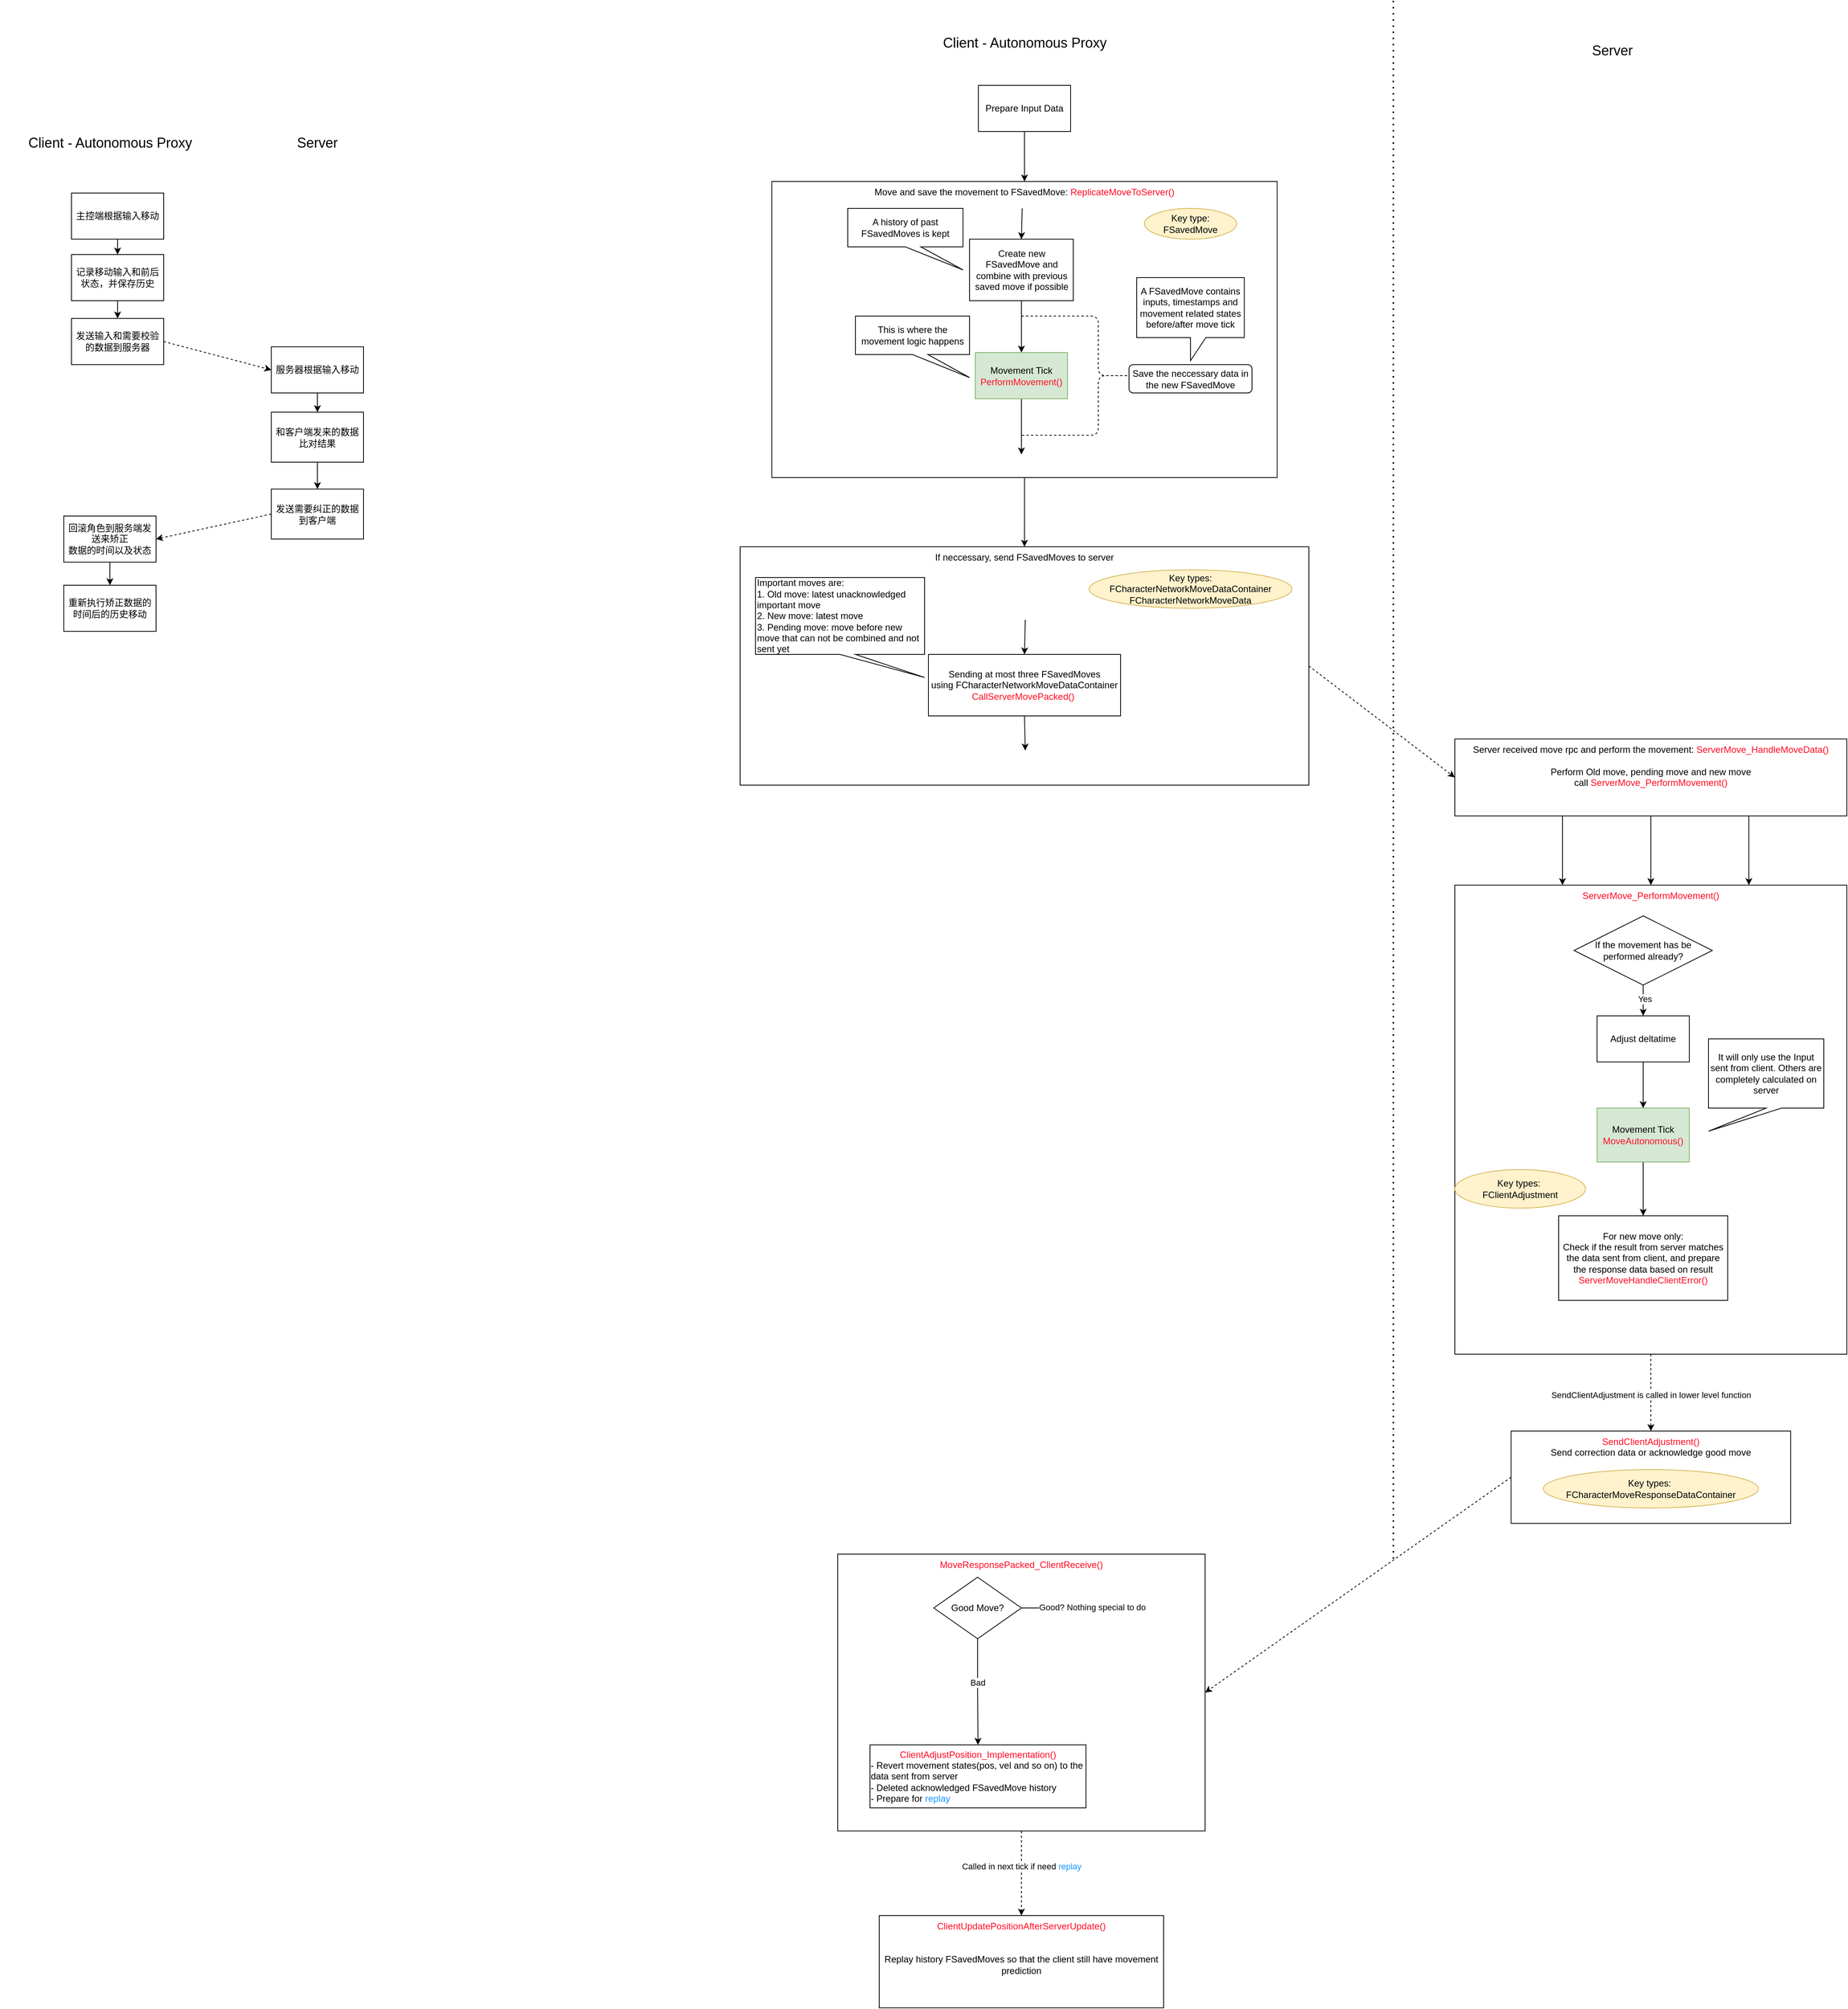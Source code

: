 <mxfile version="23.0.2" type="github">
  <diagram name="第 1 页" id="eNk743Lgy3ztg70Z9EB9">
    <mxGraphModel dx="3680" dy="1119" grid="1" gridSize="10" guides="1" tooltips="1" connect="1" arrows="1" fold="1" page="1" pageScale="1" pageWidth="827" pageHeight="1169" math="0" shadow="0">
      <root>
        <mxCell id="0" />
        <mxCell id="1" parent="0" />
        <mxCell id="QoKt7XNXczLMYl_EDJtm-24" style="edgeStyle=orthogonalEdgeStyle;rounded=0;orthogonalLoop=1;jettySize=auto;html=1;entryX=0.5;entryY=0;entryDx=0;entryDy=0;" edge="1" parent="1" source="QoKt7XNXczLMYl_EDJtm-15" target="QoKt7XNXczLMYl_EDJtm-21">
          <mxGeometry relative="1" as="geometry" />
        </mxCell>
        <mxCell id="QoKt7XNXczLMYl_EDJtm-15" value="Move and save the movement to FSavedMove:&amp;nbsp;&lt;font color=&quot;#ff0d25&quot;&gt;ReplicateMoveToServer()&lt;/font&gt;" style="rounded=0;whiteSpace=wrap;html=1;horizontal=1;verticalAlign=top;align=center;" vertex="1" parent="1">
          <mxGeometry x="11.25" y="245" width="657.5" height="385" as="geometry" />
        </mxCell>
        <mxCell id="QoKt7XNXczLMYl_EDJtm-2" style="edgeStyle=orthogonalEdgeStyle;rounded=0;orthogonalLoop=1;jettySize=auto;html=1;" edge="1" parent="1" source="QoKt7XNXczLMYl_EDJtm-1" target="QoKt7XNXczLMYl_EDJtm-15">
          <mxGeometry relative="1" as="geometry">
            <mxPoint x="350" y="350" as="targetPoint" />
          </mxGeometry>
        </mxCell>
        <mxCell id="QoKt7XNXczLMYl_EDJtm-1" value="Prepare Input Data" style="rounded=0;whiteSpace=wrap;html=1;" vertex="1" parent="1">
          <mxGeometry x="280" y="120" width="120" height="60" as="geometry" />
        </mxCell>
        <mxCell id="QoKt7XNXczLMYl_EDJtm-9" style="edgeStyle=orthogonalEdgeStyle;rounded=0;orthogonalLoop=1;jettySize=auto;html=1;entryX=0.5;entryY=0;entryDx=0;entryDy=0;" edge="1" parent="1" source="QoKt7XNXczLMYl_EDJtm-3">
          <mxGeometry relative="1" as="geometry">
            <mxPoint x="336" y="600" as="targetPoint" />
          </mxGeometry>
        </mxCell>
        <mxCell id="QoKt7XNXczLMYl_EDJtm-3" value="Movement Tick&lt;br&gt;&lt;font color=&quot;#ff0d25&quot;&gt;PerformMovement()&lt;/font&gt;" style="rounded=0;whiteSpace=wrap;html=1;fillColor=#d5e8d4;strokeColor=#82b366;" vertex="1" parent="1">
          <mxGeometry x="276" y="467.5" width="120" height="60" as="geometry" />
        </mxCell>
        <mxCell id="QoKt7XNXczLMYl_EDJtm-4" value="" style="shape=curlyBracket;whiteSpace=wrap;html=1;rounded=1;flipH=1;labelPosition=right;verticalLabelPosition=middle;align=left;verticalAlign=middle;size=0.333;dashed=1;" vertex="1" parent="1">
          <mxGeometry x="336" y="420" width="150" height="155" as="geometry" />
        </mxCell>
        <mxCell id="QoKt7XNXczLMYl_EDJtm-13" value="Save the neccessary data in the new FSavedMove" style="rounded=1;whiteSpace=wrap;html=1;" vertex="1" parent="1">
          <mxGeometry x="476" y="483.13" width="160" height="36.87" as="geometry" />
        </mxCell>
        <mxCell id="QoKt7XNXczLMYl_EDJtm-14" value="A FSavedMove contains inputs, timestamps and movement related states before/after move tick" style="shape=callout;whiteSpace=wrap;html=1;perimeter=calloutPerimeter;" vertex="1" parent="1">
          <mxGeometry x="486" y="370" width="140" height="108" as="geometry" />
        </mxCell>
        <mxCell id="QoKt7XNXczLMYl_EDJtm-17" style="edgeStyle=orthogonalEdgeStyle;rounded=0;orthogonalLoop=1;jettySize=auto;html=1;entryX=0.5;entryY=0;entryDx=0;entryDy=0;" edge="1" parent="1" source="QoKt7XNXczLMYl_EDJtm-16" target="QoKt7XNXczLMYl_EDJtm-3">
          <mxGeometry relative="1" as="geometry" />
        </mxCell>
        <mxCell id="QoKt7XNXczLMYl_EDJtm-16" value="Create new FSavedMove and combine with previous saved move if possible" style="rounded=0;whiteSpace=wrap;html=1;" vertex="1" parent="1">
          <mxGeometry x="268.5" y="320" width="135" height="80" as="geometry" />
        </mxCell>
        <mxCell id="QoKt7XNXczLMYl_EDJtm-18" value="This is where the movement logic happens" style="shape=callout;whiteSpace=wrap;html=1;perimeter=calloutPerimeter;position2=1;" vertex="1" parent="1">
          <mxGeometry x="120" y="420" width="148.5" height="80" as="geometry" />
        </mxCell>
        <mxCell id="QoKt7XNXczLMYl_EDJtm-19" value="A history of past FSavedMoves is kept" style="shape=callout;whiteSpace=wrap;html=1;perimeter=calloutPerimeter;position2=1;" vertex="1" parent="1">
          <mxGeometry x="110" y="280" width="150" height="80" as="geometry" />
        </mxCell>
        <mxCell id="QoKt7XNXczLMYl_EDJtm-20" value="" style="endArrow=classic;html=1;rounded=0;entryX=0.5;entryY=0;entryDx=0;entryDy=0;" edge="1" parent="1" target="QoKt7XNXczLMYl_EDJtm-16">
          <mxGeometry width="50" height="50" relative="1" as="geometry">
            <mxPoint x="337" y="280" as="sourcePoint" />
            <mxPoint x="370" y="260" as="targetPoint" />
          </mxGeometry>
        </mxCell>
        <mxCell id="QoKt7XNXczLMYl_EDJtm-21" value="If neccessary, send FSavedMoves to server" style="rounded=0;whiteSpace=wrap;html=1;verticalAlign=top;" vertex="1" parent="1">
          <mxGeometry x="-30" y="720" width="740" height="310" as="geometry" />
        </mxCell>
        <mxCell id="QoKt7XNXczLMYl_EDJtm-23" value="Key type: FSavedMove" style="ellipse;whiteSpace=wrap;html=1;fillColor=#fff2cc;strokeColor=#d6b656;" vertex="1" parent="1">
          <mxGeometry x="496" y="280" width="120" height="40" as="geometry" />
        </mxCell>
        <mxCell id="QoKt7XNXczLMYl_EDJtm-25" value="Key types: FCharacterNetworkMoveDataContainer&lt;br&gt;FCharacterNetworkMoveData" style="ellipse;whiteSpace=wrap;html=1;fillColor=#fff2cc;strokeColor=#d6b656;" vertex="1" parent="1">
          <mxGeometry x="424" y="750" width="264" height="50" as="geometry" />
        </mxCell>
        <mxCell id="QoKt7XNXczLMYl_EDJtm-26" value="Sending at most three FSavedMoves using&amp;nbsp;FCharacterNetworkMoveDataContainer&lt;br&gt;&lt;font color=&quot;#ff0d25&quot;&gt;CallServerMovePacked()&lt;span style=&quot;background-color: initial;&quot;&gt;&amp;nbsp;&lt;/span&gt;&lt;/font&gt;" style="rounded=0;whiteSpace=wrap;html=1;" vertex="1" parent="1">
          <mxGeometry x="215" y="860" width="250" height="80" as="geometry" />
        </mxCell>
        <mxCell id="QoKt7XNXczLMYl_EDJtm-27" value="Important moves are:&lt;br&gt;1. Old move: latest unacknowledged important move&lt;br&gt;2. New move: latest move&lt;br&gt;3. Pending move: move before new move that can not be combined and not sent yet" style="shape=callout;whiteSpace=wrap;html=1;perimeter=calloutPerimeter;align=left;position2=1;" vertex="1" parent="1">
          <mxGeometry x="-10" y="760" width="220" height="130" as="geometry" />
        </mxCell>
        <mxCell id="QoKt7XNXczLMYl_EDJtm-28" value="" style="endArrow=classic;html=1;rounded=0;entryX=0.5;entryY=0;entryDx=0;entryDy=0;" edge="1" parent="1" target="QoKt7XNXczLMYl_EDJtm-26">
          <mxGeometry width="50" height="50" relative="1" as="geometry">
            <mxPoint x="341" y="815" as="sourcePoint" />
            <mxPoint x="370" y="770" as="targetPoint" />
          </mxGeometry>
        </mxCell>
        <mxCell id="QoKt7XNXczLMYl_EDJtm-29" value="" style="endArrow=classic;html=1;rounded=0;exitX=0.5;exitY=1;exitDx=0;exitDy=0;" edge="1" parent="1" source="QoKt7XNXczLMYl_EDJtm-26">
          <mxGeometry width="50" height="50" relative="1" as="geometry">
            <mxPoint x="440" y="1140" as="sourcePoint" />
            <mxPoint x="341" y="985" as="targetPoint" />
          </mxGeometry>
        </mxCell>
        <mxCell id="QoKt7XNXczLMYl_EDJtm-30" value="Client - Autonomous Proxy" style="text;html=1;strokeColor=none;fillColor=none;align=center;verticalAlign=middle;whiteSpace=wrap;rounded=0;fontSize=18;" vertex="1" parent="1">
          <mxGeometry x="197.5" y="30" width="285" height="70" as="geometry" />
        </mxCell>
        <mxCell id="QoKt7XNXczLMYl_EDJtm-31" value="" style="endArrow=none;dashed=1;html=1;dashPattern=1 3;strokeWidth=2;rounded=0;" edge="1" parent="1">
          <mxGeometry width="50" height="50" relative="1" as="geometry">
            <mxPoint x="820" y="10" as="sourcePoint" />
            <mxPoint x="820" y="2040" as="targetPoint" />
          </mxGeometry>
        </mxCell>
        <mxCell id="QoKt7XNXczLMYl_EDJtm-32" value="Server" style="text;html=1;strokeColor=none;fillColor=none;align=center;verticalAlign=middle;whiteSpace=wrap;rounded=0;fontSize=18;" vertex="1" parent="1">
          <mxGeometry x="1000" y="40" width="210" height="70" as="geometry" />
        </mxCell>
        <mxCell id="QoKt7XNXczLMYl_EDJtm-36" style="edgeStyle=orthogonalEdgeStyle;rounded=0;orthogonalLoop=1;jettySize=auto;html=1;entryX=0.5;entryY=0;entryDx=0;entryDy=0;" edge="1" parent="1" source="QoKt7XNXczLMYl_EDJtm-33" target="QoKt7XNXczLMYl_EDJtm-35">
          <mxGeometry relative="1" as="geometry" />
        </mxCell>
        <mxCell id="QoKt7XNXczLMYl_EDJtm-33" value="Server received move rpc and perform the movement:&amp;nbsp;&lt;span style=&quot;background-color: initial;&quot;&gt;&lt;font color=&quot;#ff0d25&quot;&gt;ServerMove_HandleMoveData()&lt;br&gt;&lt;/font&gt;&lt;/span&gt;&lt;span style=&quot;background-color: initial;&quot;&gt;&lt;br&gt;Perform Old move, pending move and new move&lt;br&gt;call &lt;font color=&quot;#ff0d25&quot;&gt;ServerMove_PerformMovement()&lt;/font&gt;&lt;br&gt;&lt;/span&gt;" style="rounded=0;whiteSpace=wrap;html=1;verticalAlign=top;" vertex="1" parent="1">
          <mxGeometry x="900" y="970" width="510" height="100" as="geometry" />
        </mxCell>
        <mxCell id="QoKt7XNXczLMYl_EDJtm-34" value="" style="endArrow=classic;html=1;rounded=0;dashed=1;exitX=1;exitY=0.5;exitDx=0;exitDy=0;entryX=0;entryY=0.5;entryDx=0;entryDy=0;" edge="1" parent="1" source="QoKt7XNXczLMYl_EDJtm-21" target="QoKt7XNXczLMYl_EDJtm-33">
          <mxGeometry width="50" height="50" relative="1" as="geometry">
            <mxPoint x="760" y="890" as="sourcePoint" />
            <mxPoint x="810" y="840" as="targetPoint" />
          </mxGeometry>
        </mxCell>
        <mxCell id="QoKt7XNXczLMYl_EDJtm-35" value="&lt;font color=&quot;#ff0d25&quot;&gt;ServerMove_PerformMovement()&lt;/font&gt;&lt;span style=&quot;background-color: initial;&quot;&gt;&lt;br&gt;&lt;/span&gt;" style="rounded=0;whiteSpace=wrap;html=1;verticalAlign=top;" vertex="1" parent="1">
          <mxGeometry x="900" y="1160" width="510" height="610" as="geometry" />
        </mxCell>
        <mxCell id="QoKt7XNXczLMYl_EDJtm-37" style="edgeStyle=orthogonalEdgeStyle;rounded=0;orthogonalLoop=1;jettySize=auto;html=1;entryX=0.75;entryY=0;entryDx=0;entryDy=0;exitX=0.75;exitY=1;exitDx=0;exitDy=0;" edge="1" parent="1" source="QoKt7XNXczLMYl_EDJtm-33" target="QoKt7XNXczLMYl_EDJtm-35">
          <mxGeometry relative="1" as="geometry">
            <mxPoint x="1170" y="1070" as="sourcePoint" />
            <mxPoint x="1170" y="1160" as="targetPoint" />
          </mxGeometry>
        </mxCell>
        <mxCell id="QoKt7XNXczLMYl_EDJtm-38" style="edgeStyle=orthogonalEdgeStyle;rounded=0;orthogonalLoop=1;jettySize=auto;html=1;" edge="1" parent="1">
          <mxGeometry relative="1" as="geometry">
            <mxPoint x="1040" y="1070" as="sourcePoint" />
            <mxPoint x="1040" y="1160" as="targetPoint" />
          </mxGeometry>
        </mxCell>
        <mxCell id="QoKt7XNXczLMYl_EDJtm-40" style="edgeStyle=orthogonalEdgeStyle;rounded=0;orthogonalLoop=1;jettySize=auto;html=1;entryX=0.5;entryY=0;entryDx=0;entryDy=0;" edge="1" parent="1" source="QoKt7XNXczLMYl_EDJtm-39" target="QoKt7XNXczLMYl_EDJtm-42">
          <mxGeometry relative="1" as="geometry">
            <mxPoint x="1144.736" y="1360.644" as="targetPoint" />
          </mxGeometry>
        </mxCell>
        <mxCell id="QoKt7XNXczLMYl_EDJtm-41" value="Yes" style="edgeLabel;html=1;align=center;verticalAlign=middle;resizable=0;points=[];" vertex="1" connectable="0" parent="QoKt7XNXczLMYl_EDJtm-40">
          <mxGeometry x="-0.095" y="2" relative="1" as="geometry">
            <mxPoint as="offset" />
          </mxGeometry>
        </mxCell>
        <mxCell id="QoKt7XNXczLMYl_EDJtm-39" value="If the movement has be performed already?" style="rhombus;whiteSpace=wrap;html=1;" vertex="1" parent="1">
          <mxGeometry x="1055" y="1200" width="180" height="90" as="geometry" />
        </mxCell>
        <mxCell id="QoKt7XNXczLMYl_EDJtm-44" style="edgeStyle=orthogonalEdgeStyle;rounded=0;orthogonalLoop=1;jettySize=auto;html=1;" edge="1" parent="1" source="QoKt7XNXczLMYl_EDJtm-42" target="QoKt7XNXczLMYl_EDJtm-43">
          <mxGeometry relative="1" as="geometry" />
        </mxCell>
        <mxCell id="QoKt7XNXczLMYl_EDJtm-42" value="Adjust deltatime" style="rounded=0;whiteSpace=wrap;html=1;" vertex="1" parent="1">
          <mxGeometry x="1085" y="1330" width="120" height="60" as="geometry" />
        </mxCell>
        <mxCell id="QoKt7XNXczLMYl_EDJtm-47" style="edgeStyle=orthogonalEdgeStyle;rounded=0;orthogonalLoop=1;jettySize=auto;html=1;entryX=0.5;entryY=0;entryDx=0;entryDy=0;" edge="1" parent="1" source="QoKt7XNXczLMYl_EDJtm-43" target="QoKt7XNXczLMYl_EDJtm-56">
          <mxGeometry relative="1" as="geometry">
            <mxPoint x="1145.0" y="1570" as="targetPoint" />
          </mxGeometry>
        </mxCell>
        <mxCell id="QoKt7XNXczLMYl_EDJtm-43" value="Movement Tick&lt;br&gt;&lt;font color=&quot;#ff0d25&quot;&gt;MoveAutonomous()&lt;/font&gt;" style="rounded=0;whiteSpace=wrap;html=1;fillColor=#d5e8d4;strokeColor=#82b366;" vertex="1" parent="1">
          <mxGeometry x="1085" y="1450" width="120" height="70" as="geometry" />
        </mxCell>
        <mxCell id="QoKt7XNXczLMYl_EDJtm-45" value="It will only use the Input sent from client. Others are completely calculated on server" style="shape=callout;whiteSpace=wrap;html=1;perimeter=calloutPerimeter;position2=0;" vertex="1" parent="1">
          <mxGeometry x="1230" y="1360" width="150" height="120" as="geometry" />
        </mxCell>
        <mxCell id="QoKt7XNXczLMYl_EDJtm-56" value="For new move only:&lt;br style=&quot;border-color: var(--border-color);&quot;&gt;Check if the result from server matches the data sent from client, and prepare the response data based on result&lt;br&gt;&lt;font color=&quot;#ff0d25&quot;&gt;ServerMoveHandleClientError()&lt;/font&gt;" style="rounded=0;whiteSpace=wrap;html=1;" vertex="1" parent="1">
          <mxGeometry x="1035" y="1590" width="220" height="110" as="geometry" />
        </mxCell>
        <mxCell id="QoKt7XNXczLMYl_EDJtm-57" value="Key types:&amp;nbsp;&lt;br&gt;FClientAdjustment" style="ellipse;whiteSpace=wrap;html=1;fillColor=#fff2cc;strokeColor=#d6b656;" vertex="1" parent="1">
          <mxGeometry x="900" y="1530" width="170" height="50" as="geometry" />
        </mxCell>
        <mxCell id="QoKt7XNXczLMYl_EDJtm-58" value="" style="endArrow=classic;html=1;rounded=0;exitX=0.5;exitY=1;exitDx=0;exitDy=0;dashed=1;entryX=0.5;entryY=0;entryDx=0;entryDy=0;" edge="1" parent="1" source="QoKt7XNXczLMYl_EDJtm-35" target="QoKt7XNXczLMYl_EDJtm-60">
          <mxGeometry width="50" height="50" relative="1" as="geometry">
            <mxPoint x="1130" y="1940" as="sourcePoint" />
            <mxPoint x="1155" y="1880" as="targetPoint" />
          </mxGeometry>
        </mxCell>
        <mxCell id="QoKt7XNXczLMYl_EDJtm-59" value="SendClientAdjustment is called in lower level function" style="edgeLabel;html=1;align=center;verticalAlign=middle;resizable=0;points=[];" vertex="1" connectable="0" parent="QoKt7XNXczLMYl_EDJtm-58">
          <mxGeometry x="0.488" y="-1" relative="1" as="geometry">
            <mxPoint x="1" y="-22" as="offset" />
          </mxGeometry>
        </mxCell>
        <mxCell id="QoKt7XNXczLMYl_EDJtm-60" value="&lt;font color=&quot;#ff0d25&quot;&gt;SendClientAdjustment()&lt;/font&gt;&lt;br&gt;Send correction data or acknowledge good move" style="rounded=0;whiteSpace=wrap;html=1;verticalAlign=top;" vertex="1" parent="1">
          <mxGeometry x="973.13" y="1870" width="363.75" height="120" as="geometry" />
        </mxCell>
        <mxCell id="QoKt7XNXczLMYl_EDJtm-61" value="Key types:&amp;nbsp;&lt;br&gt;FCharacterMoveResponseDataContainer" style="ellipse;whiteSpace=wrap;html=1;fillColor=#fff2cc;strokeColor=#d6b656;" vertex="1" parent="1">
          <mxGeometry x="1015.01" y="1920" width="280" height="50" as="geometry" />
        </mxCell>
        <mxCell id="QoKt7XNXczLMYl_EDJtm-62" value="" style="endArrow=classic;html=1;rounded=0;exitX=0;exitY=0.5;exitDx=0;exitDy=0;dashed=1;entryX=1;entryY=0.5;entryDx=0;entryDy=0;" edge="1" parent="1" source="QoKt7XNXczLMYl_EDJtm-60" target="QoKt7XNXczLMYl_EDJtm-63">
          <mxGeometry width="50" height="50" relative="1" as="geometry">
            <mxPoint x="670" y="2000" as="sourcePoint" />
            <mxPoint x="680" y="2070" as="targetPoint" />
          </mxGeometry>
        </mxCell>
        <mxCell id="QoKt7XNXczLMYl_EDJtm-63" value="&lt;font color=&quot;#ff0d25&quot;&gt;MoveResponsePacked_ClientReceive()&lt;/font&gt;" style="rounded=0;whiteSpace=wrap;html=1;verticalAlign=top;" vertex="1" parent="1">
          <mxGeometry x="97" y="2030" width="478" height="360" as="geometry" />
        </mxCell>
        <mxCell id="QoKt7XNXczLMYl_EDJtm-69" style="edgeStyle=orthogonalEdgeStyle;rounded=0;orthogonalLoop=1;jettySize=auto;html=1;exitX=1;exitY=0.5;exitDx=0;exitDy=0;" edge="1" parent="1" source="QoKt7XNXczLMYl_EDJtm-64">
          <mxGeometry relative="1" as="geometry">
            <mxPoint x="473.282" y="2100.282" as="targetPoint" />
          </mxGeometry>
        </mxCell>
        <mxCell id="QoKt7XNXczLMYl_EDJtm-70" value="Good? Nothing special to do" style="edgeLabel;html=1;align=center;verticalAlign=middle;resizable=0;points=[];" vertex="1" connectable="0" parent="QoKt7XNXczLMYl_EDJtm-69">
          <mxGeometry x="0.339" y="2" relative="1" as="geometry">
            <mxPoint as="offset" />
          </mxGeometry>
        </mxCell>
        <mxCell id="QoKt7XNXczLMYl_EDJtm-71" style="edgeStyle=orthogonalEdgeStyle;rounded=0;orthogonalLoop=1;jettySize=auto;html=1;entryX=0.5;entryY=0;entryDx=0;entryDy=0;" edge="1" parent="1" source="QoKt7XNXczLMYl_EDJtm-64" target="QoKt7XNXczLMYl_EDJtm-72">
          <mxGeometry relative="1" as="geometry">
            <mxPoint x="278.41" y="2198.231" as="targetPoint" />
          </mxGeometry>
        </mxCell>
        <mxCell id="QoKt7XNXczLMYl_EDJtm-73" value="Bad" style="edgeLabel;html=1;align=center;verticalAlign=middle;resizable=0;points=[];" vertex="1" connectable="0" parent="QoKt7XNXczLMYl_EDJtm-71">
          <mxGeometry x="-0.179" relative="1" as="geometry">
            <mxPoint as="offset" />
          </mxGeometry>
        </mxCell>
        <mxCell id="QoKt7XNXczLMYl_EDJtm-64" value="Good Move?" style="rhombus;whiteSpace=wrap;html=1;" vertex="1" parent="1">
          <mxGeometry x="222" y="2060" width="114" height="80" as="geometry" />
        </mxCell>
        <mxCell id="QoKt7XNXczLMYl_EDJtm-72" value="&lt;font color=&quot;#ff0d25&quot;&gt;ClientAdjustPosition_Implementation()&lt;/font&gt;&lt;br&gt;&lt;div style=&quot;text-align: left;&quot;&gt;&lt;span style=&quot;background-color: initial;&quot;&gt;- Revert movement states(pos, vel and so on) to the data sent from server&lt;/span&gt;&lt;/div&gt;&lt;div style=&quot;text-align: left;&quot;&gt;&lt;span style=&quot;background-color: initial;&quot;&gt;- Deleted acknowledged FSavedMove history&lt;br&gt;- Prepare for &lt;font color=&quot;#1994ff&quot;&gt;replay&lt;/font&gt;&lt;/span&gt;&lt;/div&gt;" style="rounded=0;whiteSpace=wrap;html=1;" vertex="1" parent="1">
          <mxGeometry x="139" y="2278" width="281" height="82" as="geometry" />
        </mxCell>
        <mxCell id="QoKt7XNXczLMYl_EDJtm-74" value="" style="endArrow=classic;html=1;rounded=0;exitX=0.5;exitY=1;exitDx=0;exitDy=0;dashed=1;entryX=0.5;entryY=0;entryDx=0;entryDy=0;" edge="1" parent="1" source="QoKt7XNXczLMYl_EDJtm-63" target="QoKt7XNXczLMYl_EDJtm-77">
          <mxGeometry width="50" height="50" relative="1" as="geometry">
            <mxPoint x="290" y="2540" as="sourcePoint" />
            <mxPoint x="336" y="2490" as="targetPoint" />
          </mxGeometry>
        </mxCell>
        <mxCell id="QoKt7XNXczLMYl_EDJtm-76" value="Called in next tick if need &lt;font color=&quot;#1994ff&quot;&gt;replay&lt;/font&gt;" style="edgeLabel;html=1;align=center;verticalAlign=middle;resizable=0;points=[];" vertex="1" connectable="0" parent="QoKt7XNXczLMYl_EDJtm-74">
          <mxGeometry x="-0.17" relative="1" as="geometry">
            <mxPoint as="offset" />
          </mxGeometry>
        </mxCell>
        <mxCell id="QoKt7XNXczLMYl_EDJtm-77" value="&lt;font color=&quot;#ff0d25&quot;&gt;ClientUpdatePositionAfterServerUpdate()&lt;/font&gt;&lt;br&gt;&lt;br&gt;&lt;br&gt;Replay history FSavedMoves so that the client still have movement prediction" style="rounded=0;whiteSpace=wrap;html=1;verticalAlign=top;" vertex="1" parent="1">
          <mxGeometry x="151" y="2500" width="370" height="120" as="geometry" />
        </mxCell>
        <mxCell id="QoKt7XNXczLMYl_EDJtm-78" value="Client - Autonomous Proxy" style="text;html=1;strokeColor=none;fillColor=none;align=center;verticalAlign=middle;whiteSpace=wrap;rounded=0;fontSize=18;" vertex="1" parent="1">
          <mxGeometry x="-992.5" y="160" width="285" height="70" as="geometry" />
        </mxCell>
        <mxCell id="QoKt7XNXczLMYl_EDJtm-79" value="Server" style="text;html=1;strokeColor=none;fillColor=none;align=center;verticalAlign=middle;whiteSpace=wrap;rounded=0;fontSize=18;" vertex="1" parent="1">
          <mxGeometry x="-685" y="160" width="210" height="70" as="geometry" />
        </mxCell>
        <mxCell id="QoKt7XNXczLMYl_EDJtm-88" style="edgeStyle=orthogonalEdgeStyle;rounded=0;orthogonalLoop=1;jettySize=auto;html=1;entryX=0.5;entryY=0;entryDx=0;entryDy=0;" edge="1" parent="1" source="QoKt7XNXczLMYl_EDJtm-80" target="QoKt7XNXczLMYl_EDJtm-81">
          <mxGeometry relative="1" as="geometry" />
        </mxCell>
        <mxCell id="QoKt7XNXczLMYl_EDJtm-80" value="主控端根据输入移动" style="rounded=0;whiteSpace=wrap;html=1;" vertex="1" parent="1">
          <mxGeometry x="-900" y="260" width="120" height="60" as="geometry" />
        </mxCell>
        <mxCell id="QoKt7XNXczLMYl_EDJtm-89" style="edgeStyle=orthogonalEdgeStyle;rounded=0;orthogonalLoop=1;jettySize=auto;html=1;entryX=0.5;entryY=0;entryDx=0;entryDy=0;" edge="1" parent="1" source="QoKt7XNXczLMYl_EDJtm-81" target="QoKt7XNXczLMYl_EDJtm-82">
          <mxGeometry relative="1" as="geometry" />
        </mxCell>
        <mxCell id="QoKt7XNXczLMYl_EDJtm-81" value="记录移动输入和前后状态，并保存历史" style="rounded=0;whiteSpace=wrap;html=1;" vertex="1" parent="1">
          <mxGeometry x="-900" y="340" width="120" height="60" as="geometry" />
        </mxCell>
        <mxCell id="QoKt7XNXczLMYl_EDJtm-82" value="发送输入和需要校验的数据到服务器" style="rounded=0;whiteSpace=wrap;html=1;" vertex="1" parent="1">
          <mxGeometry x="-900" y="423.13" width="120" height="60" as="geometry" />
        </mxCell>
        <mxCell id="QoKt7XNXczLMYl_EDJtm-91" style="edgeStyle=orthogonalEdgeStyle;rounded=0;orthogonalLoop=1;jettySize=auto;html=1;entryX=0.5;entryY=0;entryDx=0;entryDy=0;" edge="1" parent="1" source="QoKt7XNXczLMYl_EDJtm-83" target="QoKt7XNXczLMYl_EDJtm-84">
          <mxGeometry relative="1" as="geometry" />
        </mxCell>
        <mxCell id="QoKt7XNXczLMYl_EDJtm-83" value="服务器根据输入移动" style="rounded=0;whiteSpace=wrap;html=1;" vertex="1" parent="1">
          <mxGeometry x="-640" y="460" width="120" height="60" as="geometry" />
        </mxCell>
        <mxCell id="QoKt7XNXczLMYl_EDJtm-92" style="edgeStyle=orthogonalEdgeStyle;rounded=0;orthogonalLoop=1;jettySize=auto;html=1;entryX=0.5;entryY=0;entryDx=0;entryDy=0;" edge="1" parent="1" source="QoKt7XNXczLMYl_EDJtm-84" target="QoKt7XNXczLMYl_EDJtm-85">
          <mxGeometry relative="1" as="geometry" />
        </mxCell>
        <mxCell id="QoKt7XNXczLMYl_EDJtm-84" value="和客户端发来的数据比对结果" style="rounded=0;whiteSpace=wrap;html=1;" vertex="1" parent="1">
          <mxGeometry x="-640" y="545" width="120" height="65" as="geometry" />
        </mxCell>
        <mxCell id="QoKt7XNXczLMYl_EDJtm-85" value="发送需要纠正的数据到客户端" style="rounded=0;whiteSpace=wrap;html=1;" vertex="1" parent="1">
          <mxGeometry x="-640" y="645" width="120" height="65" as="geometry" />
        </mxCell>
        <mxCell id="QoKt7XNXczLMYl_EDJtm-94" style="edgeStyle=orthogonalEdgeStyle;rounded=0;orthogonalLoop=1;jettySize=auto;html=1;entryX=0.5;entryY=0;entryDx=0;entryDy=0;" edge="1" parent="1" source="QoKt7XNXczLMYl_EDJtm-86" target="QoKt7XNXczLMYl_EDJtm-87">
          <mxGeometry relative="1" as="geometry" />
        </mxCell>
        <mxCell id="QoKt7XNXczLMYl_EDJtm-86" value="回滚角色到服务端发送来矫正&lt;br&gt;数据的时间以及状态" style="rounded=0;whiteSpace=wrap;html=1;" vertex="1" parent="1">
          <mxGeometry x="-910" y="680" width="120" height="60" as="geometry" />
        </mxCell>
        <mxCell id="QoKt7XNXczLMYl_EDJtm-87" value="重新执行矫正数据的时间后的历史移动" style="rounded=0;whiteSpace=wrap;html=1;" vertex="1" parent="1">
          <mxGeometry x="-910" y="770" width="120" height="60" as="geometry" />
        </mxCell>
        <mxCell id="QoKt7XNXczLMYl_EDJtm-95" value="" style="endArrow=classic;html=1;rounded=0;exitX=1;exitY=0.5;exitDx=0;exitDy=0;entryX=0;entryY=0.5;entryDx=0;entryDy=0;dashed=1;" edge="1" parent="1" source="QoKt7XNXczLMYl_EDJtm-82" target="QoKt7XNXczLMYl_EDJtm-83">
          <mxGeometry width="50" height="50" relative="1" as="geometry">
            <mxPoint x="-720" y="560" as="sourcePoint" />
            <mxPoint x="-670" y="510" as="targetPoint" />
          </mxGeometry>
        </mxCell>
        <mxCell id="QoKt7XNXczLMYl_EDJtm-96" value="" style="endArrow=classic;html=1;rounded=0;entryX=1;entryY=0.5;entryDx=0;entryDy=0;exitX=0;exitY=0.5;exitDx=0;exitDy=0;dashed=1;" edge="1" parent="1" source="QoKt7XNXczLMYl_EDJtm-85" target="QoKt7XNXczLMYl_EDJtm-86">
          <mxGeometry width="50" height="50" relative="1" as="geometry">
            <mxPoint x="-720" y="720" as="sourcePoint" />
            <mxPoint x="-670" y="670" as="targetPoint" />
          </mxGeometry>
        </mxCell>
      </root>
    </mxGraphModel>
  </diagram>
</mxfile>
